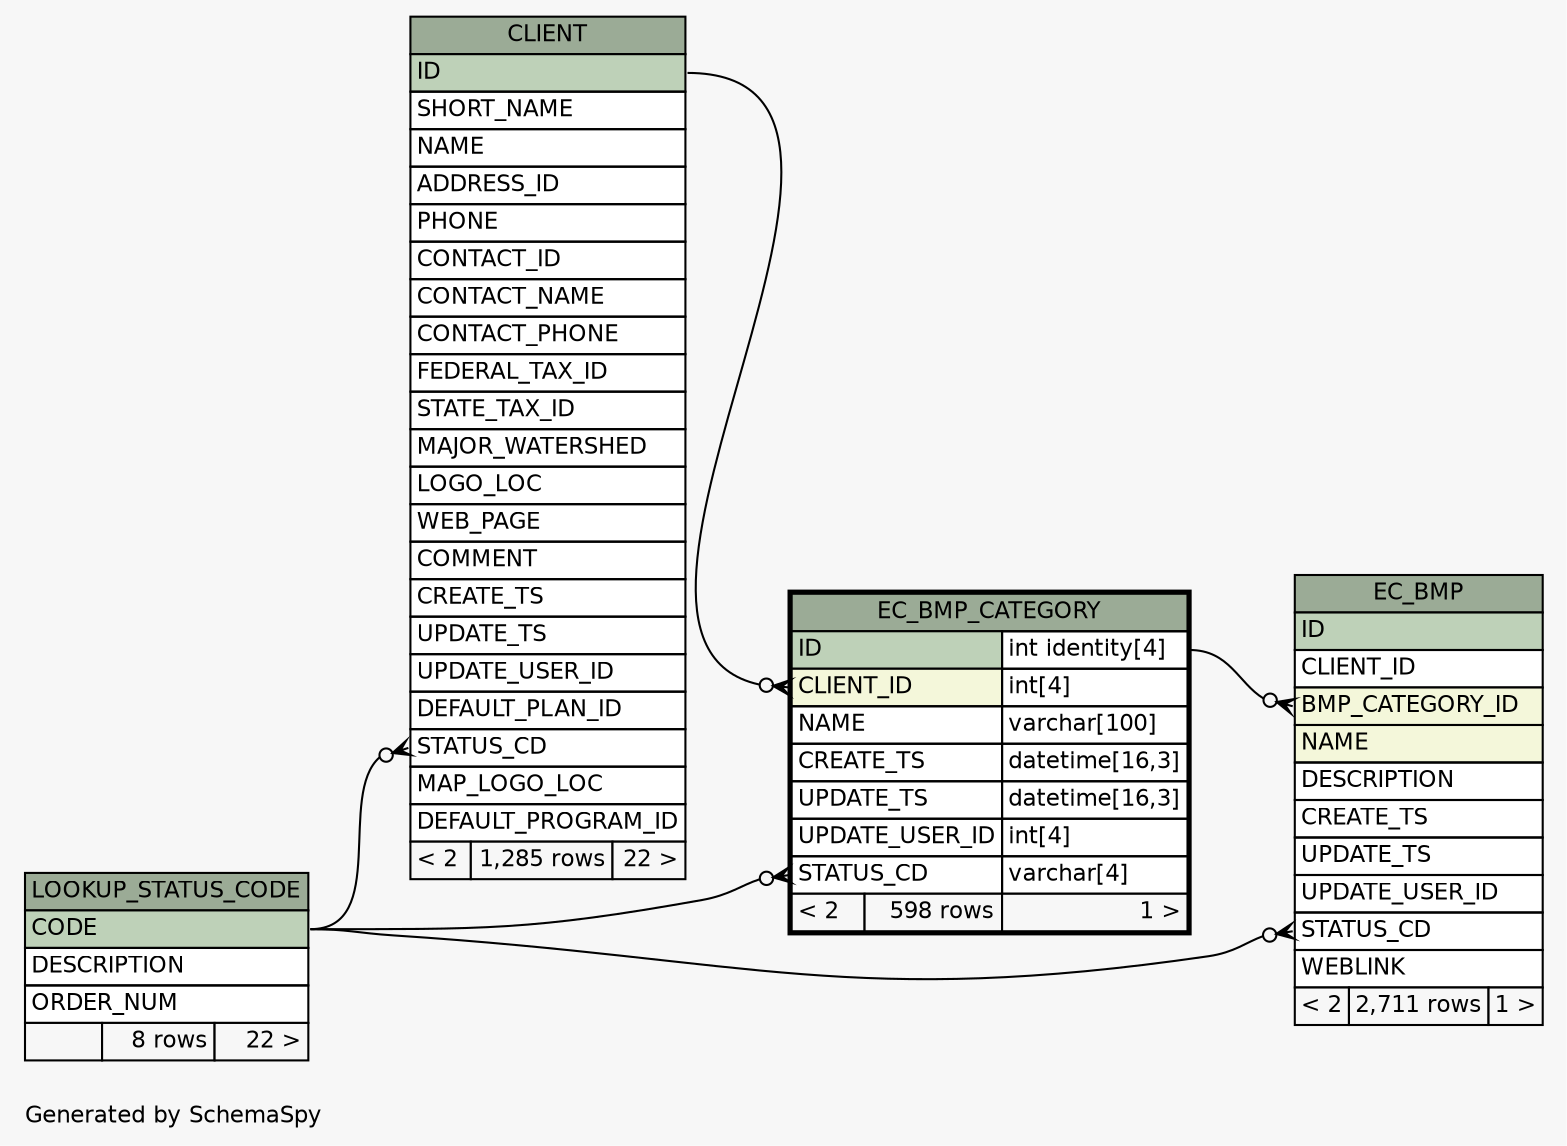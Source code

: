 // dot 2.28.0 on Windows 7 6.1
// SchemaSpy rev 590
digraph "oneDegreeRelationshipsDiagram" {
  graph [
    rankdir="RL"
    bgcolor="#f7f7f7"
    label="\nGenerated by SchemaSpy"
    labeljust="l"
    nodesep="0.18"
    ranksep="0.46"
    fontname="Helvetica"
    fontsize="11"
  ];
  node [
    fontname="Helvetica"
    fontsize="11"
    shape="plaintext"
  ];
  edge [
    arrowsize="0.8"
  ];
  "CLIENT":"STATUS_CD":w -> "LOOKUP_STATUS_CODE":"CODE":e [arrowhead=none dir=back arrowtail=crowodot];
  "EC_BMP":"BMP_CATEGORY_ID":w -> "EC_BMP_CATEGORY":"ID.type":e [arrowhead=none dir=back arrowtail=crowodot];
  "EC_BMP":"STATUS_CD":w -> "LOOKUP_STATUS_CODE":"CODE":e [arrowhead=none dir=back arrowtail=crowodot];
  "EC_BMP_CATEGORY":"CLIENT_ID":w -> "CLIENT":"ID":e [arrowhead=none dir=back arrowtail=crowodot];
  "EC_BMP_CATEGORY":"STATUS_CD":w -> "LOOKUP_STATUS_CODE":"CODE":e [arrowhead=none dir=back arrowtail=crowodot];
  "CLIENT" [
    label=<
    <TABLE BORDER="0" CELLBORDER="1" CELLSPACING="0" BGCOLOR="#ffffff">
      <TR><TD COLSPAN="3" BGCOLOR="#9bab96" ALIGN="CENTER">CLIENT</TD></TR>
      <TR><TD PORT="ID" COLSPAN="3" BGCOLOR="#bed1b8" ALIGN="LEFT">ID</TD></TR>
      <TR><TD PORT="SHORT_NAME" COLSPAN="3" ALIGN="LEFT">SHORT_NAME</TD></TR>
      <TR><TD PORT="NAME" COLSPAN="3" ALIGN="LEFT">NAME</TD></TR>
      <TR><TD PORT="ADDRESS_ID" COLSPAN="3" ALIGN="LEFT">ADDRESS_ID</TD></TR>
      <TR><TD PORT="PHONE" COLSPAN="3" ALIGN="LEFT">PHONE</TD></TR>
      <TR><TD PORT="CONTACT_ID" COLSPAN="3" ALIGN="LEFT">CONTACT_ID</TD></TR>
      <TR><TD PORT="CONTACT_NAME" COLSPAN="3" ALIGN="LEFT">CONTACT_NAME</TD></TR>
      <TR><TD PORT="CONTACT_PHONE" COLSPAN="3" ALIGN="LEFT">CONTACT_PHONE</TD></TR>
      <TR><TD PORT="FEDERAL_TAX_ID" COLSPAN="3" ALIGN="LEFT">FEDERAL_TAX_ID</TD></TR>
      <TR><TD PORT="STATE_TAX_ID" COLSPAN="3" ALIGN="LEFT">STATE_TAX_ID</TD></TR>
      <TR><TD PORT="MAJOR_WATERSHED" COLSPAN="3" ALIGN="LEFT">MAJOR_WATERSHED</TD></TR>
      <TR><TD PORT="LOGO_LOC" COLSPAN="3" ALIGN="LEFT">LOGO_LOC</TD></TR>
      <TR><TD PORT="WEB_PAGE" COLSPAN="3" ALIGN="LEFT">WEB_PAGE</TD></TR>
      <TR><TD PORT="COMMENT" COLSPAN="3" ALIGN="LEFT">COMMENT</TD></TR>
      <TR><TD PORT="CREATE_TS" COLSPAN="3" ALIGN="LEFT">CREATE_TS</TD></TR>
      <TR><TD PORT="UPDATE_TS" COLSPAN="3" ALIGN="LEFT">UPDATE_TS</TD></TR>
      <TR><TD PORT="UPDATE_USER_ID" COLSPAN="3" ALIGN="LEFT">UPDATE_USER_ID</TD></TR>
      <TR><TD PORT="DEFAULT_PLAN_ID" COLSPAN="3" ALIGN="LEFT">DEFAULT_PLAN_ID</TD></TR>
      <TR><TD PORT="STATUS_CD" COLSPAN="3" ALIGN="LEFT">STATUS_CD</TD></TR>
      <TR><TD PORT="MAP_LOGO_LOC" COLSPAN="3" ALIGN="LEFT">MAP_LOGO_LOC</TD></TR>
      <TR><TD PORT="DEFAULT_PROGRAM_ID" COLSPAN="3" ALIGN="LEFT">DEFAULT_PROGRAM_ID</TD></TR>
      <TR><TD ALIGN="LEFT" BGCOLOR="#f7f7f7">&lt; 2</TD><TD ALIGN="RIGHT" BGCOLOR="#f7f7f7">1,285 rows</TD><TD ALIGN="RIGHT" BGCOLOR="#f7f7f7">22 &gt;</TD></TR>
    </TABLE>>
    URL="CLIENT.html"
    tooltip="CLIENT"
  ];
  "EC_BMP" [
    label=<
    <TABLE BORDER="0" CELLBORDER="1" CELLSPACING="0" BGCOLOR="#ffffff">
      <TR><TD COLSPAN="3" BGCOLOR="#9bab96" ALIGN="CENTER">EC_BMP</TD></TR>
      <TR><TD PORT="ID" COLSPAN="3" BGCOLOR="#bed1b8" ALIGN="LEFT">ID</TD></TR>
      <TR><TD PORT="CLIENT_ID" COLSPAN="3" ALIGN="LEFT">CLIENT_ID</TD></TR>
      <TR><TD PORT="BMP_CATEGORY_ID" COLSPAN="3" BGCOLOR="#f4f7da" ALIGN="LEFT">BMP_CATEGORY_ID</TD></TR>
      <TR><TD PORT="NAME" COLSPAN="3" BGCOLOR="#f4f7da" ALIGN="LEFT">NAME</TD></TR>
      <TR><TD PORT="DESCRIPTION" COLSPAN="3" ALIGN="LEFT">DESCRIPTION</TD></TR>
      <TR><TD PORT="CREATE_TS" COLSPAN="3" ALIGN="LEFT">CREATE_TS</TD></TR>
      <TR><TD PORT="UPDATE_TS" COLSPAN="3" ALIGN="LEFT">UPDATE_TS</TD></TR>
      <TR><TD PORT="UPDATE_USER_ID" COLSPAN="3" ALIGN="LEFT">UPDATE_USER_ID</TD></TR>
      <TR><TD PORT="STATUS_CD" COLSPAN="3" ALIGN="LEFT">STATUS_CD</TD></TR>
      <TR><TD PORT="WEBLINK" COLSPAN="3" ALIGN="LEFT">WEBLINK</TD></TR>
      <TR><TD ALIGN="LEFT" BGCOLOR="#f7f7f7">&lt; 2</TD><TD ALIGN="RIGHT" BGCOLOR="#f7f7f7">2,711 rows</TD><TD ALIGN="RIGHT" BGCOLOR="#f7f7f7">1 &gt;</TD></TR>
    </TABLE>>
    URL="EC_BMP.html"
    tooltip="EC_BMP"
  ];
  "EC_BMP_CATEGORY" [
    label=<
    <TABLE BORDER="2" CELLBORDER="1" CELLSPACING="0" BGCOLOR="#ffffff">
      <TR><TD COLSPAN="3" BGCOLOR="#9bab96" ALIGN="CENTER">EC_BMP_CATEGORY</TD></TR>
      <TR><TD PORT="ID" COLSPAN="2" BGCOLOR="#bed1b8" ALIGN="LEFT">ID</TD><TD PORT="ID.type" ALIGN="LEFT">int identity[4]</TD></TR>
      <TR><TD PORT="CLIENT_ID" COLSPAN="2" BGCOLOR="#f4f7da" ALIGN="LEFT">CLIENT_ID</TD><TD PORT="CLIENT_ID.type" ALIGN="LEFT">int[4]</TD></TR>
      <TR><TD PORT="NAME" COLSPAN="2" ALIGN="LEFT">NAME</TD><TD PORT="NAME.type" ALIGN="LEFT">varchar[100]</TD></TR>
      <TR><TD PORT="CREATE_TS" COLSPAN="2" ALIGN="LEFT">CREATE_TS</TD><TD PORT="CREATE_TS.type" ALIGN="LEFT">datetime[16,3]</TD></TR>
      <TR><TD PORT="UPDATE_TS" COLSPAN="2" ALIGN="LEFT">UPDATE_TS</TD><TD PORT="UPDATE_TS.type" ALIGN="LEFT">datetime[16,3]</TD></TR>
      <TR><TD PORT="UPDATE_USER_ID" COLSPAN="2" ALIGN="LEFT">UPDATE_USER_ID</TD><TD PORT="UPDATE_USER_ID.type" ALIGN="LEFT">int[4]</TD></TR>
      <TR><TD PORT="STATUS_CD" COLSPAN="2" ALIGN="LEFT">STATUS_CD</TD><TD PORT="STATUS_CD.type" ALIGN="LEFT">varchar[4]</TD></TR>
      <TR><TD ALIGN="LEFT" BGCOLOR="#f7f7f7">&lt; 2</TD><TD ALIGN="RIGHT" BGCOLOR="#f7f7f7">598 rows</TD><TD ALIGN="RIGHT" BGCOLOR="#f7f7f7">1 &gt;</TD></TR>
    </TABLE>>
    URL="EC_BMP_CATEGORY.html"
    tooltip="EC_BMP_CATEGORY"
  ];
  "LOOKUP_STATUS_CODE" [
    label=<
    <TABLE BORDER="0" CELLBORDER="1" CELLSPACING="0" BGCOLOR="#ffffff">
      <TR><TD COLSPAN="3" BGCOLOR="#9bab96" ALIGN="CENTER">LOOKUP_STATUS_CODE</TD></TR>
      <TR><TD PORT="CODE" COLSPAN="3" BGCOLOR="#bed1b8" ALIGN="LEFT">CODE</TD></TR>
      <TR><TD PORT="DESCRIPTION" COLSPAN="3" ALIGN="LEFT">DESCRIPTION</TD></TR>
      <TR><TD PORT="ORDER_NUM" COLSPAN="3" ALIGN="LEFT">ORDER_NUM</TD></TR>
      <TR><TD ALIGN="LEFT" BGCOLOR="#f7f7f7">  </TD><TD ALIGN="RIGHT" BGCOLOR="#f7f7f7">8 rows</TD><TD ALIGN="RIGHT" BGCOLOR="#f7f7f7">22 &gt;</TD></TR>
    </TABLE>>
    URL="LOOKUP_STATUS_CODE.html"
    tooltip="LOOKUP_STATUS_CODE"
  ];
}
